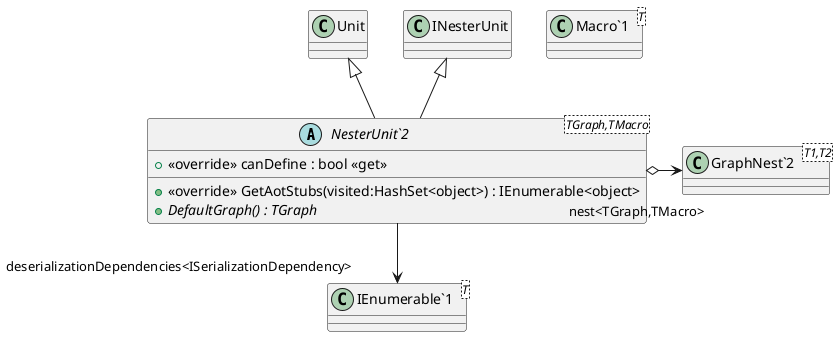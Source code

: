 @startuml
abstract class "NesterUnit`2"<TGraph,TMacro> {
    + <<override>> canDefine : bool <<get>>
    + <<override>> GetAotStubs(visited:HashSet<object>) : IEnumerable<object>
    + {abstract} DefaultGraph() : TGraph
}
class "Macro`1"<T> {
}
class "GraphNest`2"<T1,T2> {
}
class "IEnumerable`1"<T> {
}
Unit <|-- "NesterUnit`2"
INesterUnit <|-- "NesterUnit`2"
"NesterUnit`2" o-> "nest<TGraph,TMacro>" "GraphNest`2"
"NesterUnit`2" --> "deserializationDependencies<ISerializationDependency>" "IEnumerable`1"
@enduml
